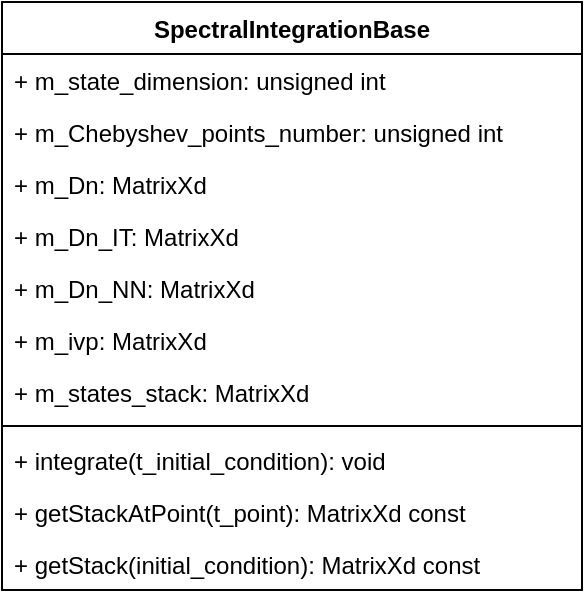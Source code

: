 <mxfile version="19.0.3" type="device"><diagram id="C5RBs43oDa-KdzZeNtuy" name="Page-1"><mxGraphModel dx="1185" dy="718" grid="1" gridSize="10" guides="1" tooltips="1" connect="1" arrows="1" fold="1" page="1" pageScale="1" pageWidth="827" pageHeight="1169" math="0" shadow="0"><root><mxCell id="WIyWlLk6GJQsqaUBKTNV-0"/><mxCell id="WIyWlLk6GJQsqaUBKTNV-1" parent="WIyWlLk6GJQsqaUBKTNV-0"/><mxCell id="RFoCZwDSj0IKJouSaPzB-4" value="SpectralIntegrationBase" style="swimlane;fontStyle=1;align=center;verticalAlign=top;childLayout=stackLayout;horizontal=1;startSize=26;horizontalStack=0;resizeParent=1;resizeParentMax=0;resizeLast=0;collapsible=1;marginBottom=0;" vertex="1" parent="WIyWlLk6GJQsqaUBKTNV-1"><mxGeometry x="269" y="50" width="290" height="294" as="geometry"/></mxCell><mxCell id="RFoCZwDSj0IKJouSaPzB-5" value="+ m_state_dimension: unsigned int" style="text;strokeColor=none;fillColor=none;align=left;verticalAlign=top;spacingLeft=4;spacingRight=4;overflow=hidden;rotatable=0;points=[[0,0.5],[1,0.5]];portConstraint=eastwest;" vertex="1" parent="RFoCZwDSj0IKJouSaPzB-4"><mxGeometry y="26" width="290" height="26" as="geometry"/></mxCell><mxCell id="RFoCZwDSj0IKJouSaPzB-11" value="+ m_Chebyshev_points_number: unsigned int" style="text;strokeColor=none;fillColor=none;align=left;verticalAlign=top;spacingLeft=4;spacingRight=4;overflow=hidden;rotatable=0;points=[[0,0.5],[1,0.5]];portConstraint=eastwest;" vertex="1" parent="RFoCZwDSj0IKJouSaPzB-4"><mxGeometry y="52" width="290" height="26" as="geometry"/></mxCell><mxCell id="RFoCZwDSj0IKJouSaPzB-10" value="+ m_Dn: MatrixXd" style="text;strokeColor=none;fillColor=none;align=left;verticalAlign=top;spacingLeft=4;spacingRight=4;overflow=hidden;rotatable=0;points=[[0,0.5],[1,0.5]];portConstraint=eastwest;" vertex="1" parent="RFoCZwDSj0IKJouSaPzB-4"><mxGeometry y="78" width="290" height="26" as="geometry"/></mxCell><mxCell id="RFoCZwDSj0IKJouSaPzB-9" value="+ m_Dn_IT: MatrixXd" style="text;strokeColor=none;fillColor=none;align=left;verticalAlign=top;spacingLeft=4;spacingRight=4;overflow=hidden;rotatable=0;points=[[0,0.5],[1,0.5]];portConstraint=eastwest;" vertex="1" parent="RFoCZwDSj0IKJouSaPzB-4"><mxGeometry y="104" width="290" height="26" as="geometry"/></mxCell><mxCell id="RFoCZwDSj0IKJouSaPzB-8" value="+ m_Dn_NN: MatrixXd" style="text;strokeColor=none;fillColor=none;align=left;verticalAlign=top;spacingLeft=4;spacingRight=4;overflow=hidden;rotatable=0;points=[[0,0.5],[1,0.5]];portConstraint=eastwest;" vertex="1" parent="RFoCZwDSj0IKJouSaPzB-4"><mxGeometry y="130" width="290" height="26" as="geometry"/></mxCell><mxCell id="RFoCZwDSj0IKJouSaPzB-14" value="+ m_ivp: MatrixXd" style="text;strokeColor=none;fillColor=none;align=left;verticalAlign=top;spacingLeft=4;spacingRight=4;overflow=hidden;rotatable=0;points=[[0,0.5],[1,0.5]];portConstraint=eastwest;" vertex="1" parent="RFoCZwDSj0IKJouSaPzB-4"><mxGeometry y="156" width="290" height="26" as="geometry"/></mxCell><mxCell id="RFoCZwDSj0IKJouSaPzB-15" value="+ m_states_stack: MatrixXd" style="text;strokeColor=none;fillColor=none;align=left;verticalAlign=top;spacingLeft=4;spacingRight=4;overflow=hidden;rotatable=0;points=[[0,0.5],[1,0.5]];portConstraint=eastwest;" vertex="1" parent="RFoCZwDSj0IKJouSaPzB-4"><mxGeometry y="182" width="290" height="26" as="geometry"/></mxCell><mxCell id="RFoCZwDSj0IKJouSaPzB-6" value="" style="line;strokeWidth=1;fillColor=none;align=left;verticalAlign=middle;spacingTop=-1;spacingLeft=3;spacingRight=3;rotatable=0;labelPosition=right;points=[];portConstraint=eastwest;" vertex="1" parent="RFoCZwDSj0IKJouSaPzB-4"><mxGeometry y="208" width="290" height="8" as="geometry"/></mxCell><mxCell id="RFoCZwDSj0IKJouSaPzB-7" value="+ integrate(t_initial_condition): void" style="text;strokeColor=none;fillColor=none;align=left;verticalAlign=top;spacingLeft=4;spacingRight=4;overflow=hidden;rotatable=0;points=[[0,0.5],[1,0.5]];portConstraint=eastwest;" vertex="1" parent="RFoCZwDSj0IKJouSaPzB-4"><mxGeometry y="216" width="290" height="26" as="geometry"/></mxCell><mxCell id="RFoCZwDSj0IKJouSaPzB-12" value="+ getStackAtPoint(t_point): MatrixXd const" style="text;strokeColor=none;fillColor=none;align=left;verticalAlign=top;spacingLeft=4;spacingRight=4;overflow=hidden;rotatable=0;points=[[0,0.5],[1,0.5]];portConstraint=eastwest;" vertex="1" parent="RFoCZwDSj0IKJouSaPzB-4"><mxGeometry y="242" width="290" height="26" as="geometry"/></mxCell><mxCell id="RFoCZwDSj0IKJouSaPzB-13" value="+ getStack(initial_condition): MatrixXd const" style="text;strokeColor=none;fillColor=none;align=left;verticalAlign=top;spacingLeft=4;spacingRight=4;overflow=hidden;rotatable=0;points=[[0,0.5],[1,0.5]];portConstraint=eastwest;" vertex="1" parent="RFoCZwDSj0IKJouSaPzB-4"><mxGeometry y="268" width="290" height="26" as="geometry"/></mxCell></root></mxGraphModel></diagram></mxfile>